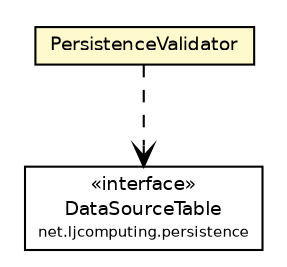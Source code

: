 #!/usr/local/bin/dot
#
# Class diagram 
# Generated by UMLGraph version R5_6 (http://www.umlgraph.org/)
#

digraph G {
	edge [fontname="Helvetica",fontsize=10,labelfontname="Helvetica",labelfontsize=10];
	node [fontname="Helvetica",fontsize=10,shape=plaintext];
	nodesep=0.25;
	ranksep=0.5;
	// net.ljcomputing.sr.configuration.PersistenceValidator
	c80 [label=<<table title="net.ljcomputing.sr.configuration.PersistenceValidator" border="0" cellborder="1" cellspacing="0" cellpadding="2" port="p" bgcolor="lemonChiffon" href="./PersistenceValidator.html">
		<tr><td><table border="0" cellspacing="0" cellpadding="1">
<tr><td align="center" balign="center"> PersistenceValidator </td></tr>
		</table></td></tr>
		</table>>, URL="./PersistenceValidator.html", fontname="Helvetica", fontcolor="black", fontsize=9.0];
	// net.ljcomputing.sr.configuration.PersistenceValidator DEPEND net.ljcomputing.persistence.DataSourceTable
	c80:p -> c86:p [taillabel="", label="", headlabel="", fontname="Helvetica", fontcolor="black", fontsize=10.0, color="black", arrowhead=open, style=dashed];
	// net.ljcomputing.persistence.DataSourceTable
	c86 [label=<<table title="net.ljcomputing.persistence.DataSourceTable" border="0" cellborder="1" cellspacing="0" cellpadding="2" port="p" href="http://java.sun.com/j2se/1.4.2/docs/api/net/ljcomputing/persistence/DataSourceTable.html">
		<tr><td><table border="0" cellspacing="0" cellpadding="1">
<tr><td align="center" balign="center"> &#171;interface&#187; </td></tr>
<tr><td align="center" balign="center"> DataSourceTable </td></tr>
<tr><td align="center" balign="center"><font point-size="7.0"> net.ljcomputing.persistence </font></td></tr>
		</table></td></tr>
		</table>>, URL="http://java.sun.com/j2se/1.4.2/docs/api/net/ljcomputing/persistence/DataSourceTable.html", fontname="Helvetica", fontcolor="black", fontsize=9.0];
}

